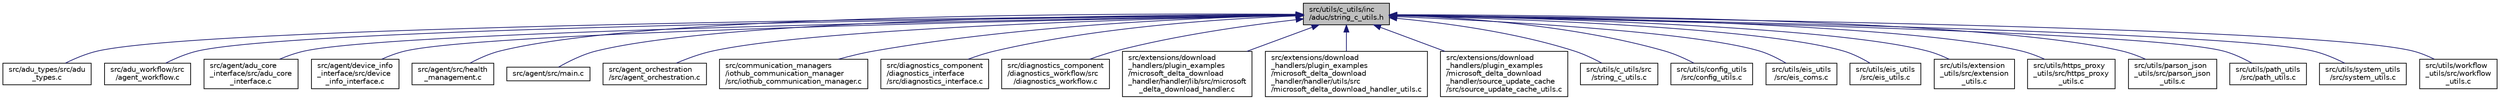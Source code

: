digraph "src/utils/c_utils/inc/aduc/string_c_utils.h"
{
 // LATEX_PDF_SIZE
  edge [fontname="Helvetica",fontsize="10",labelfontname="Helvetica",labelfontsize="10"];
  node [fontname="Helvetica",fontsize="10",shape=record];
  Node1 [label="src/utils/c_utils/inc\l/aduc/string_c_utils.h",height=0.2,width=0.4,color="black", fillcolor="grey75", style="filled", fontcolor="black",tooltip="String utilities for C code."];
  Node1 -> Node2 [dir="back",color="midnightblue",fontsize="10",style="solid",fontname="Helvetica"];
  Node2 [label="src/adu_types/src/adu\l_types.c",height=0.2,width=0.4,color="black", fillcolor="white", style="filled",URL="$adu__types_8c.html",tooltip="Implements helper functions related to ConnectionInfo."];
  Node1 -> Node3 [dir="back",color="midnightblue",fontsize="10",style="solid",fontname="Helvetica"];
  Node3 [label="src/adu_workflow/src\l/agent_workflow.c",height=0.2,width=0.4,color="black", fillcolor="white", style="filled",URL="$agent__workflow_8c.html",tooltip="Handles workflow requests coming in from the hub."];
  Node1 -> Node4 [dir="back",color="midnightblue",fontsize="10",style="solid",fontname="Helvetica"];
  Node4 [label="src/agent/adu_core\l_interface/src/adu_core\l_interface.c",height=0.2,width=0.4,color="black", fillcolor="white", style="filled",URL="$adu__core__interface_8c.html",tooltip="Methods to communicate with \"urn:azureiot:AzureDeviceUpdateCore:1\" interface."];
  Node1 -> Node5 [dir="back",color="midnightblue",fontsize="10",style="solid",fontname="Helvetica"];
  Node5 [label="src/agent/device_info\l_interface/src/device\l_info_interface.c",height=0.2,width=0.4,color="black", fillcolor="white", style="filled",URL="$device__info__interface_8c.html",tooltip="Methods to communicate with \"dtmi:azure:DeviceManagement:DeviceInformation;1\" interface."];
  Node1 -> Node6 [dir="back",color="midnightblue",fontsize="10",style="solid",fontname="Helvetica"];
  Node6 [label="src/agent/src/health\l_management.c",height=0.2,width=0.4,color="black", fillcolor="white", style="filled",URL="$health__management_8c.html",tooltip="Implements functions that determine whether ADU Agent can function properly."];
  Node1 -> Node7 [dir="back",color="midnightblue",fontsize="10",style="solid",fontname="Helvetica"];
  Node7 [label="src/agent/src/main.c",height=0.2,width=0.4,color="black", fillcolor="white", style="filled",URL="$main_8c.html",tooltip="Implements the main code for the Device Update Agent."];
  Node1 -> Node8 [dir="back",color="midnightblue",fontsize="10",style="solid",fontname="Helvetica"];
  Node8 [label="src/agent_orchestration\l/src/agent_orchestration.c",height=0.2,width=0.4,color="black", fillcolor="white", style="filled",URL="$agent__orchestration_8c.html",tooltip="Contains business logic implementation for agent-driven workflow orchestration processing."];
  Node1 -> Node9 [dir="back",color="midnightblue",fontsize="10",style="solid",fontname="Helvetica"];
  Node9 [label="src/communication_managers\l/iothub_communication_manager\l/src/iothub_communication_manager.c",height=0.2,width=0.4,color="black", fillcolor="white", style="filled",URL="$iothub__communication__manager_8c.html",tooltip="Implements the IoT Hub communication manager utility."];
  Node1 -> Node10 [dir="back",color="midnightblue",fontsize="10",style="solid",fontname="Helvetica"];
  Node10 [label="src/diagnostics_component\l/diagnostics_interface\l/src/diagnostics_interface.c",height=0.2,width=0.4,color="black", fillcolor="white", style="filled",URL="$diagnostics__interface_8c.html",tooltip="Methods to communicate with \"dtmi:azure:iot:deviceUpdateDiagnosticModel;1\" interface."];
  Node1 -> Node11 [dir="back",color="midnightblue",fontsize="10",style="solid",fontname="Helvetica"];
  Node11 [label="src/diagnostics_component\l/diagnostics_workflow/src\l/diagnostics_workflow.c",height=0.2,width=0.4,color="black", fillcolor="white", style="filled",URL="$diagnostics__workflow_8c.html",tooltip="Implementation for functions handling the Diagnostic Log Upload workflow."];
  Node1 -> Node12 [dir="back",color="midnightblue",fontsize="10",style="solid",fontname="Helvetica"];
  Node12 [label="src/extensions/download\l_handlers/plugin_examples\l/microsoft_delta_download\l_handler/handler/lib/src/microsoft\l_delta_download_handler.c",height=0.2,width=0.4,color="black", fillcolor="white", style="filled",URL="$microsoft__delta__download__handler_8c.html",tooltip="Implementation for the delta download handler library functions used by the sample libmicrosoft_delta..."];
  Node1 -> Node13 [dir="back",color="midnightblue",fontsize="10",style="solid",fontname="Helvetica"];
  Node13 [label="src/extensions/download\l_handlers/plugin_examples\l/microsoft_delta_download\l_handler/handler/utils/src\l/microsoft_delta_download_handler_utils.c",height=0.2,width=0.4,color="black", fillcolor="white", style="filled",URL="$microsoft__delta__download__handler__utils_8c.html",tooltip="The Microsoft delta download handler helper function implementations."];
  Node1 -> Node14 [dir="back",color="midnightblue",fontsize="10",style="solid",fontname="Helvetica"];
  Node14 [label="src/extensions/download\l_handlers/plugin_examples\l/microsoft_delta_download\l_handler/source_update_cache\l/src/source_update_cache_utils.c",height=0.2,width=0.4,color="black", fillcolor="white", style="filled",URL="$source__update__cache__utils_8c.html",tooltip="utils for source_update_cache"];
  Node1 -> Node15 [dir="back",color="midnightblue",fontsize="10",style="solid",fontname="Helvetica"];
  Node15 [label="src/utils/c_utils/src\l/string_c_utils.c",height=0.2,width=0.4,color="black", fillcolor="white", style="filled",URL="$string__c__utils_8c.html",tooltip="Implementation of string utilities for C code."];
  Node1 -> Node16 [dir="back",color="midnightblue",fontsize="10",style="solid",fontname="Helvetica"];
  Node16 [label="src/utils/config_utils\l/src/config_utils.c",height=0.2,width=0.4,color="black", fillcolor="white", style="filled",URL="$config__utils_8c.html",tooltip="Implements the Configuration Utility for reading, parsing the ADUC configuration file."];
  Node1 -> Node17 [dir="back",color="midnightblue",fontsize="10",style="solid",fontname="Helvetica"];
  Node17 [label="src/utils/eis_utils\l/src/eis_coms.c",height=0.2,width=0.4,color="black", fillcolor="white", style="filled",URL="$eis__coms_8c.html",tooltip="Implements the HTTP communication with EIS over UDS."];
  Node1 -> Node18 [dir="back",color="midnightblue",fontsize="10",style="solid",fontname="Helvetica"];
  Node18 [label="src/utils/eis_utils\l/src/eis_utils.c",height=0.2,width=0.4,color="black", fillcolor="white", style="filled",URL="$eis__utils_8c.html",tooltip="Implements the EIS Utility for connecting to EIS and requesting a provisioned SaS token."];
  Node1 -> Node19 [dir="back",color="midnightblue",fontsize="10",style="solid",fontname="Helvetica"];
  Node19 [label="src/utils/extension\l_utils/src/extension\l_utils.c",height=0.2,width=0.4,color="black", fillcolor="white", style="filled",URL="$extension__utils_8c.html",tooltip="Implements utilities for working with Device Update extension."];
  Node1 -> Node20 [dir="back",color="midnightblue",fontsize="10",style="solid",fontname="Helvetica"];
  Node20 [label="src/utils/https_proxy\l_utils/src/https_proxy\l_utils.c",height=0.2,width=0.4,color="black", fillcolor="white", style="filled",URL="$https__proxy__utils_8c.html",tooltip="Functions for initialize and uninitialize HTTP_PROXY_OPTIONS struct."];
  Node1 -> Node21 [dir="back",color="midnightblue",fontsize="10",style="solid",fontname="Helvetica"];
  Node21 [label="src/utils/parson_json\l_utils/src/parson_json\l_utils.c",height=0.2,width=0.4,color="black", fillcolor="white", style="filled",URL="$parson__json__utils_8c.html",tooltip="Provides set of functions for reading json."];
  Node1 -> Node22 [dir="back",color="midnightblue",fontsize="10",style="solid",fontname="Helvetica"];
  Node22 [label="src/utils/path_utils\l/src/path_utils.c",height=0.2,width=0.4,color="black", fillcolor="white", style="filled",URL="$path__utils_8c.html",tooltip="Utilities for working with paths implementation."];
  Node1 -> Node23 [dir="back",color="midnightblue",fontsize="10",style="solid",fontname="Helvetica"];
  Node23 [label="src/utils/system_utils\l/src/system_utils.c",height=0.2,width=0.4,color="black", fillcolor="white", style="filled",URL="$system__utils_8c.html",tooltip="System level utilities, e.g. directory management, reboot, etc."];
  Node1 -> Node24 [dir="back",color="midnightblue",fontsize="10",style="solid",fontname="Helvetica"];
  Node24 [label="src/utils/workflow\l_utils/src/workflow\l_utils.c",height=0.2,width=0.4,color="black", fillcolor="white", style="filled",URL="$workflow__utils_8c.html",tooltip="Utility functions for workflow data."];
}
